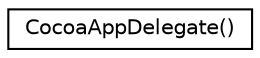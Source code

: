 digraph "Graphical Class Hierarchy"
{
 // LATEX_PDF_SIZE
  edge [fontname="Helvetica",fontsize="10",labelfontname="Helvetica",labelfontsize="10"];
  node [fontname="Helvetica",fontsize="10",shape=record];
  rankdir="LR";
  Node0 [label="CocoaAppDelegate()",height=0.2,width=0.4,color="black", fillcolor="white", style="filled",URL="$d9/df8/categoryCocoaAppDelegate_07_08.html",tooltip=" "];
}
